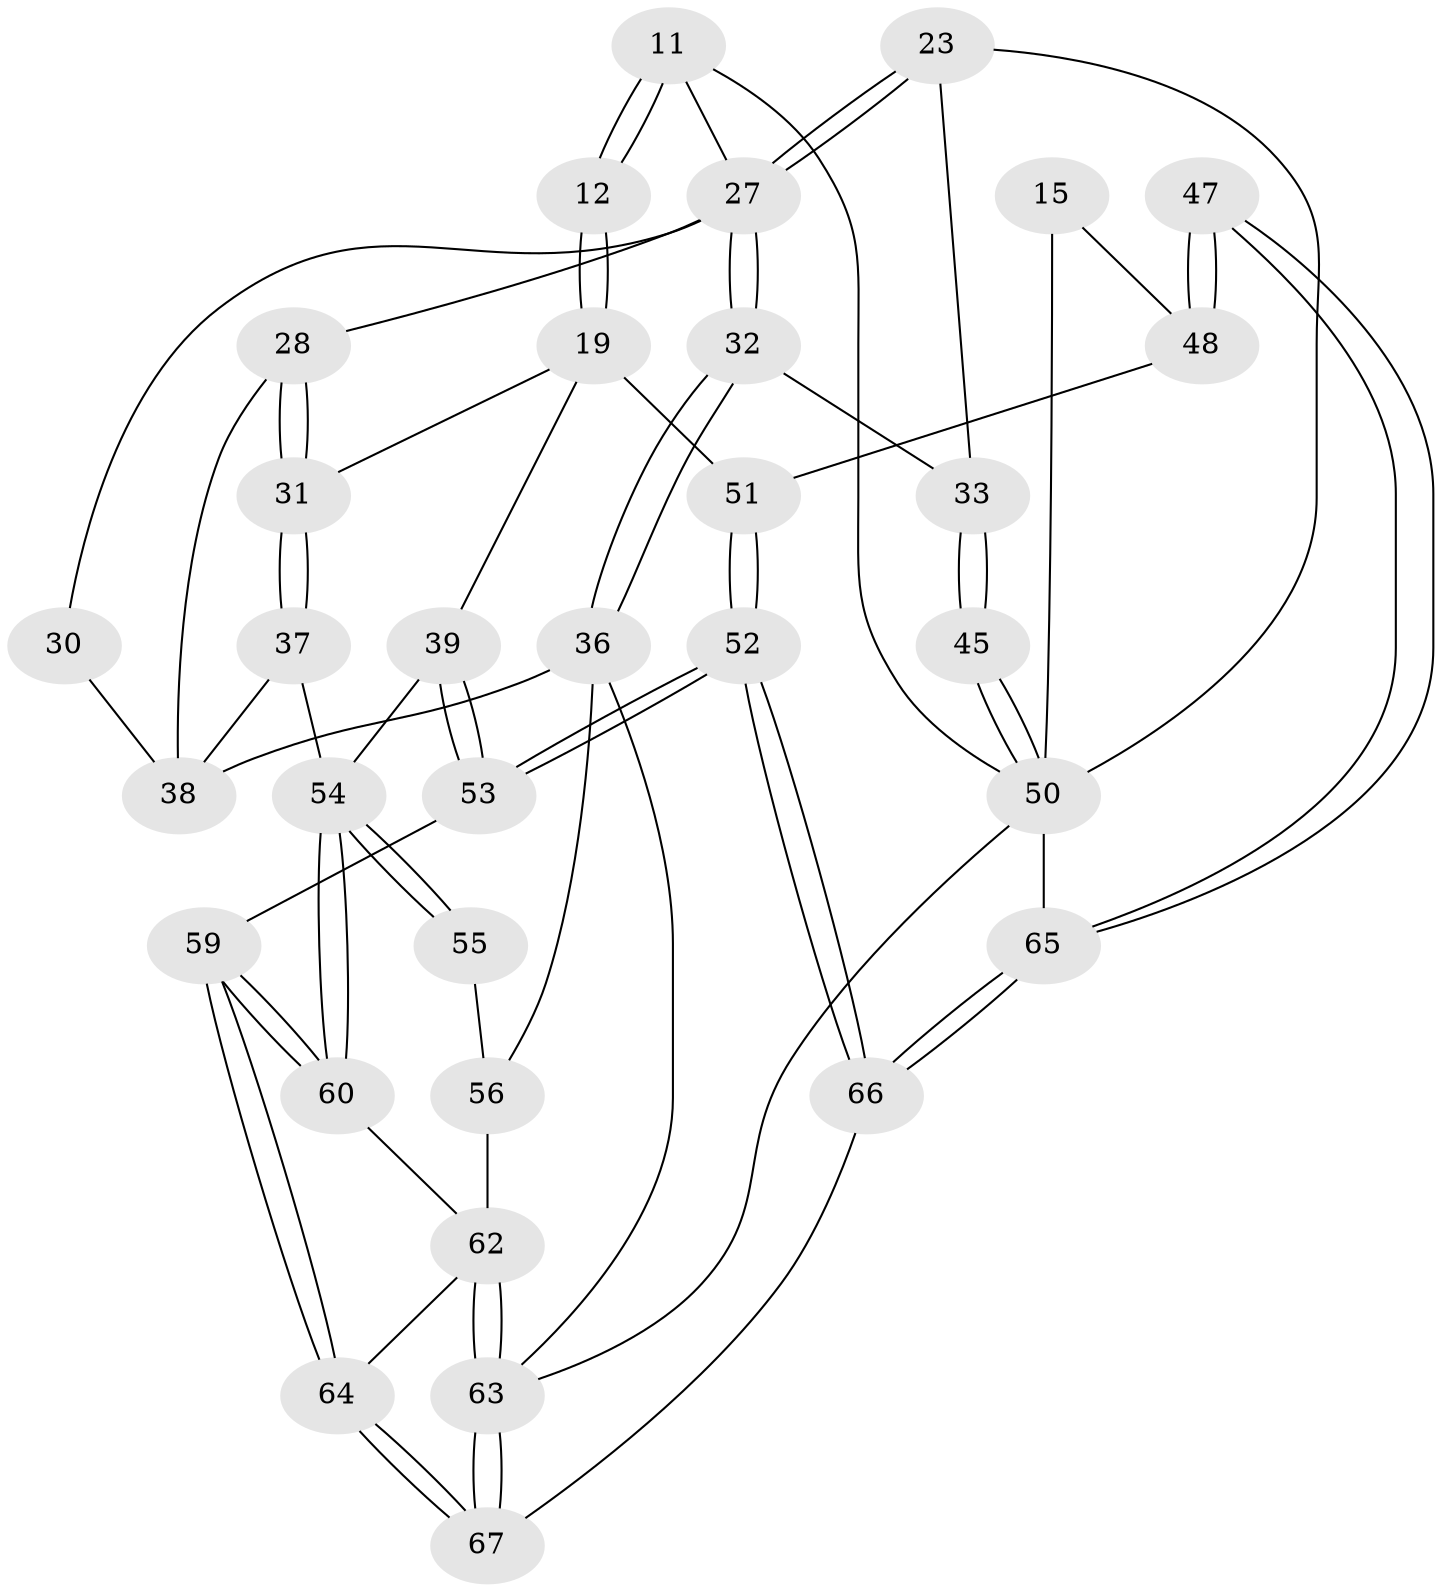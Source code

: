 // original degree distribution, {3: 0.029850746268656716, 4: 0.23880597014925373, 6: 0.19402985074626866, 5: 0.5373134328358209}
// Generated by graph-tools (version 1.1) at 2025/00/03/09/25 05:00:18]
// undirected, 33 vertices, 75 edges
graph export_dot {
graph [start="1"]
  node [color=gray90,style=filled];
  11 [pos="+0.6482841766729514+0.04447977631086892",super="+2+6"];
  12 [pos="+0.5299134302117119+0.23235643219467275"];
  15 [pos="+0.8630575235691561+0.34358546986294486"];
  19 [pos="+0.5406637262586997+0.2554885924638078",super="+18"];
  23 [pos="+0.08299194692214798+0.29048508680882634",super="+22+10"];
  27 [pos="+0.15791656347978567+0.35036220710301036",super="+26"];
  28 [pos="+0.36276328881734937+0.3772595546269645"];
  30 [pos="+0.3009641387675888+0.45465299597709574"];
  31 [pos="+0.502954415466243+0.40001625708542976"];
  32 [pos="+0.10920922630447713+0.4491286770049013"];
  33 [pos="+0.0437364999836048+0.44538280733776475",super="+25"];
  36 [pos="+0.18854075112463245+0.529052081572479",super="+35"];
  37 [pos="+0.5032774824739188+0.4304654903026675"];
  38 [pos="+0.47558250023474036+0.43451737023239534",super="+34+29"];
  39 [pos="+0.5853347503794885+0.5380505909469877"];
  45 [pos="+0+0.5360938360384074"];
  47 [pos="+0.9524024518782809+0.7050492043847568"];
  48 [pos="+0.8921221908227449+0.7002241412446446",super="+16"];
  50 [pos="+0+1",super="+4+44"];
  51 [pos="+0.7818141192833663+0.7014869355695106",super="+17"];
  52 [pos="+0.7430084362466018+0.7189146351332764"];
  53 [pos="+0.6873843493652114+0.7109273855844477"];
  54 [pos="+0.4437585346325911+0.6919464553973244",super="+40+41"];
  55 [pos="+0.4028012118448288+0.6562864254231857",super="+42"];
  56 [pos="+0.327921478086382+0.6099815688847297",super="+43"];
  59 [pos="+0.6650757402627467+0.7249261661696071"];
  60 [pos="+0.4616283929881305+0.7408615835746581"];
  62 [pos="+0.42643209352342465+0.869150050509607",super="+61+57"];
  63 [pos="+0+1",super="+58"];
  64 [pos="+0.56950380557467+0.9162610691893127"];
  65 [pos="+0.8306638338427251+1",super="+46"];
  66 [pos="+0.8081462181508712+1"];
  67 [pos="+0.7334877983073943+1"];
  11 -- 12 [weight=2];
  11 -- 12;
  11 -- 50 [weight=2];
  11 -- 27;
  12 -- 19;
  12 -- 19;
  15 -- 50 [weight=2];
  15 -- 48;
  19 -- 31;
  19 -- 51;
  19 -- 39;
  23 -- 27 [weight=2];
  23 -- 27;
  23 -- 33 [weight=2];
  23 -- 50 [weight=2];
  27 -- 32;
  27 -- 32;
  27 -- 28;
  27 -- 30;
  28 -- 31;
  28 -- 31;
  28 -- 38;
  30 -- 38 [weight=2];
  31 -- 37;
  31 -- 37;
  32 -- 33;
  32 -- 36;
  32 -- 36;
  33 -- 45 [weight=2];
  33 -- 45;
  36 -- 56;
  36 -- 38;
  36 -- 63;
  37 -- 38;
  37 -- 54;
  39 -- 53;
  39 -- 53;
  39 -- 54;
  45 -- 50;
  45 -- 50;
  47 -- 48;
  47 -- 48;
  47 -- 65 [weight=2];
  47 -- 65;
  48 -- 51 [weight=2];
  50 -- 65 [weight=3];
  50 -- 63;
  51 -- 52;
  51 -- 52;
  52 -- 53;
  52 -- 53;
  52 -- 66;
  52 -- 66;
  53 -- 59;
  54 -- 55 [weight=2];
  54 -- 55;
  54 -- 60;
  54 -- 60;
  55 -- 56 [weight=2];
  56 -- 62;
  59 -- 60;
  59 -- 60;
  59 -- 64;
  59 -- 64;
  60 -- 62;
  62 -- 63 [weight=2];
  62 -- 63;
  62 -- 64;
  63 -- 67;
  63 -- 67;
  64 -- 67;
  64 -- 67;
  65 -- 66;
  65 -- 66;
  66 -- 67;
}
